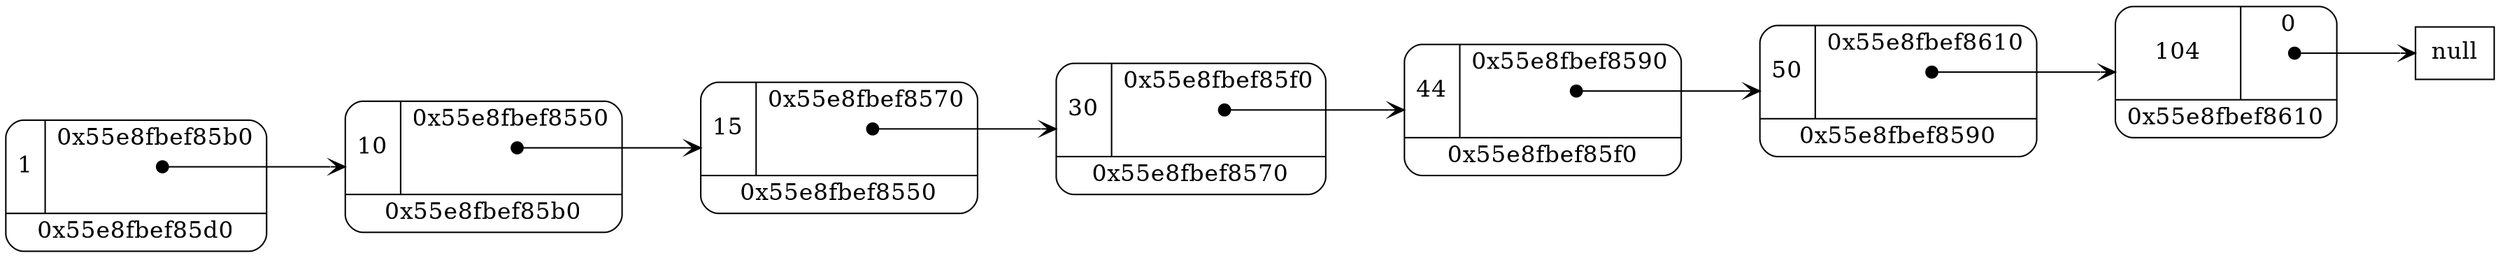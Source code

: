 digraph ll {
	node [shape=Mrecord, fontsize=16];
	rankdir=LR;
	edge [tailclip=false];
ranksep=.75;
	nodo1 [height = 0.015, width = 0.03,label="{ {<data> 1 } | <ref> 0x55e8fbef85b0\n\n\n} | <actual> 0x55e8fbef85d0 "];
	nodo2 [height = 0.015, width = 0.03,label="{ {<data> 10 } | <ref> 0x55e8fbef8550\n\n\n} | <actual> 0x55e8fbef85b0 "];
	nodo3 [height = 0.015, width = 0.03,label="{ {<data> 15 } | <ref> 0x55e8fbef8570\n\n\n} | <actual> 0x55e8fbef8550 "];
	nodo4 [height = 0.015, width = 0.03,label="{ {<data> 30 } | <ref> 0x55e8fbef85f0\n\n\n} | <actual> 0x55e8fbef8570 "];
	nodo5 [height = 0.015, width = 0.03,label="{ {<data> 44 } | <ref> 0x55e8fbef8590\n\n\n} | <actual> 0x55e8fbef85f0 "];
	nodo6 [height = 0.015, width = 0.03,label="{ {<data> 50 } | <ref> 0x55e8fbef8610\n\n\n} | <actual> 0x55e8fbef8590 "];
	nodo7 [height = 0.015, width = 0.03,label="{ {<data> 104 } | <ref> 0\n\n\n} | <actual> 0x55e8fbef8610 "];
	null[shape=box];

	nodo1:ref:c -> nodo2[arrowtail=dot, arrowhead=vee, dir=both];
	nodo2:ref:c -> nodo3[arrowtail=dot, arrowhead=vee, dir=both];
	nodo3:ref:c -> nodo4[arrowtail=dot, arrowhead=vee, dir=both];
	nodo4:ref:c -> nodo5[arrowtail=dot, arrowhead=vee, dir=both];
	nodo5:ref:c -> nodo6[arrowtail=dot, arrowhead=vee, dir=both];
	nodo6:ref:c -> nodo7[arrowtail=dot, arrowhead=vee, dir=both];
	nodo7:ref:c -> null [arrowtail=dot, arrowhead=vee, dir=both];
}

